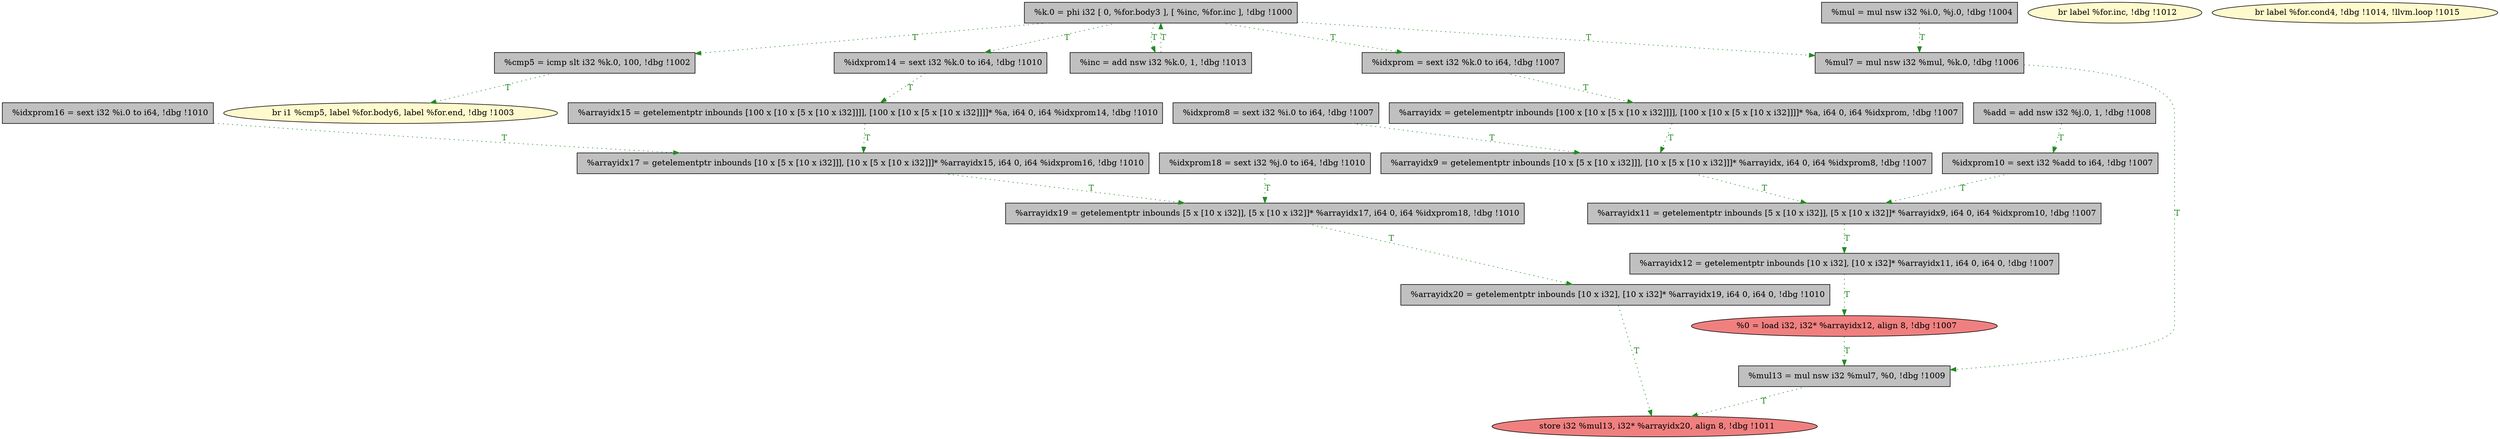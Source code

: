 
digraph G {


node251 [fillcolor=grey,label="  %idxprom10 = sext i32 %add to i64, !dbg !1007",shape=rectangle,style=filled ]
node250 [fillcolor=lightcoral,label="  %0 = load i32, i32* %arrayidx12, align 8, !dbg !1007",shape=ellipse,style=filled ]
node249 [fillcolor=grey,label="  %arrayidx11 = getelementptr inbounds [5 x [10 x i32]], [5 x [10 x i32]]* %arrayidx9, i64 0, i64 %idxprom10, !dbg !1007",shape=rectangle,style=filled ]
node252 [fillcolor=grey,label="  %arrayidx12 = getelementptr inbounds [10 x i32], [10 x i32]* %arrayidx11, i64 0, i64 0, !dbg !1007",shape=rectangle,style=filled ]
node247 [fillcolor=grey,label="  %cmp5 = icmp slt i32 %k.0, 100, !dbg !1002",shape=rectangle,style=filled ]
node245 [fillcolor=grey,label="  %idxprom8 = sext i32 %i.0 to i64, !dbg !1007",shape=rectangle,style=filled ]
node243 [fillcolor=grey,label="  %mul13 = mul nsw i32 %mul7, %0, !dbg !1009",shape=rectangle,style=filled ]
node230 [fillcolor=lemonchiffon,label="  br label %for.inc, !dbg !1012",shape=ellipse,style=filled ]
node229 [fillcolor=grey,label="  %arrayidx19 = getelementptr inbounds [5 x [10 x i32]], [5 x [10 x i32]]* %arrayidx17, i64 0, i64 %idxprom18, !dbg !1010",shape=rectangle,style=filled ]
node244 [fillcolor=grey,label="  %idxprom14 = sext i32 %k.0 to i64, !dbg !1010",shape=rectangle,style=filled ]
node238 [fillcolor=grey,label="  %idxprom = sext i32 %k.0 to i64, !dbg !1007",shape=rectangle,style=filled ]
node232 [fillcolor=lemonchiffon,label="  br label %for.cond4, !dbg !1014, !llvm.loop !1015",shape=ellipse,style=filled ]
node231 [fillcolor=grey,label="  %idxprom18 = sext i32 %j.0 to i64, !dbg !1010",shape=rectangle,style=filled ]
node227 [fillcolor=grey,label="  %inc = add nsw i32 %k.0, 1, !dbg !1013",shape=rectangle,style=filled ]
node246 [fillcolor=grey,label="  %arrayidx9 = getelementptr inbounds [10 x [5 x [10 x i32]]], [10 x [5 x [10 x i32]]]* %arrayidx, i64 0, i64 %idxprom8, !dbg !1007",shape=rectangle,style=filled ]
node233 [fillcolor=grey,label="  %arrayidx17 = getelementptr inbounds [10 x [5 x [10 x i32]]], [10 x [5 x [10 x i32]]]* %arrayidx15, i64 0, i64 %idxprom16, !dbg !1010",shape=rectangle,style=filled ]
node248 [fillcolor=grey,label="  %add = add nsw i32 %j.0, 1, !dbg !1008",shape=rectangle,style=filled ]
node234 [fillcolor=grey,label="  %idxprom16 = sext i32 %i.0 to i64, !dbg !1010",shape=rectangle,style=filled ]
node239 [fillcolor=grey,label="  %mul = mul nsw i32 %i.0, %j.0, !dbg !1004",shape=rectangle,style=filled ]
node236 [fillcolor=grey,label="  %arrayidx20 = getelementptr inbounds [10 x i32], [10 x i32]* %arrayidx19, i64 0, i64 0, !dbg !1010",shape=rectangle,style=filled ]
node235 [fillcolor=grey,label="  %arrayidx15 = getelementptr inbounds [100 x [10 x [5 x [10 x i32]]]], [100 x [10 x [5 x [10 x i32]]]]* %a, i64 0, i64 %idxprom14, !dbg !1010",shape=rectangle,style=filled ]
node228 [fillcolor=lightcoral,label="  store i32 %mul13, i32* %arrayidx20, align 8, !dbg !1011",shape=ellipse,style=filled ]
node237 [fillcolor=lemonchiffon,label="  br i1 %cmp5, label %for.body6, label %for.end, !dbg !1003",shape=ellipse,style=filled ]
node240 [fillcolor=grey,label="  %mul7 = mul nsw i32 %mul, %k.0, !dbg !1006",shape=rectangle,style=filled ]
node241 [fillcolor=grey,label="  %k.0 = phi i32 [ 0, %for.body3 ], [ %inc, %for.inc ], !dbg !1000",shape=rectangle,style=filled ]
node242 [fillcolor=grey,label="  %arrayidx = getelementptr inbounds [100 x [10 x [5 x [10 x i32]]]], [100 x [10 x [5 x [10 x i32]]]]* %a, i64 0, i64 %idxprom, !dbg !1007",shape=rectangle,style=filled ]

node248->node251 [style=dotted,color=forestgreen,label="T",fontcolor=forestgreen ]
node240->node243 [style=dotted,color=forestgreen,label="T",fontcolor=forestgreen ]
node239->node240 [style=dotted,color=forestgreen,label="T",fontcolor=forestgreen ]
node238->node242 [style=dotted,color=forestgreen,label="T",fontcolor=forestgreen ]
node241->node227 [style=dotted,color=forestgreen,label="T",fontcolor=forestgreen ]
node247->node237 [style=dotted,color=forestgreen,label="T",fontcolor=forestgreen ]
node242->node246 [style=dotted,color=forestgreen,label="T",fontcolor=forestgreen ]
node241->node240 [style=dotted,color=forestgreen,label="T",fontcolor=forestgreen ]
node233->node229 [style=dotted,color=forestgreen,label="T",fontcolor=forestgreen ]
node235->node233 [style=dotted,color=forestgreen,label="T",fontcolor=forestgreen ]
node251->node249 [style=dotted,color=forestgreen,label="T",fontcolor=forestgreen ]
node234->node233 [style=dotted,color=forestgreen,label="T",fontcolor=forestgreen ]
node241->node247 [style=dotted,color=forestgreen,label="T",fontcolor=forestgreen ]
node245->node246 [style=dotted,color=forestgreen,label="T",fontcolor=forestgreen ]
node244->node235 [style=dotted,color=forestgreen,label="T",fontcolor=forestgreen ]
node249->node252 [style=dotted,color=forestgreen,label="T",fontcolor=forestgreen ]
node252->node250 [style=dotted,color=forestgreen,label="T",fontcolor=forestgreen ]
node250->node243 [style=dotted,color=forestgreen,label="T",fontcolor=forestgreen ]
node236->node228 [style=dotted,color=forestgreen,label="T",fontcolor=forestgreen ]
node243->node228 [style=dotted,color=forestgreen,label="T",fontcolor=forestgreen ]
node241->node244 [style=dotted,color=forestgreen,label="T",fontcolor=forestgreen ]
node229->node236 [style=dotted,color=forestgreen,label="T",fontcolor=forestgreen ]
node227->node241 [style=dotted,color=forestgreen,label="T",fontcolor=forestgreen ]
node246->node249 [style=dotted,color=forestgreen,label="T",fontcolor=forestgreen ]
node231->node229 [style=dotted,color=forestgreen,label="T",fontcolor=forestgreen ]
node241->node238 [style=dotted,color=forestgreen,label="T",fontcolor=forestgreen ]


}
